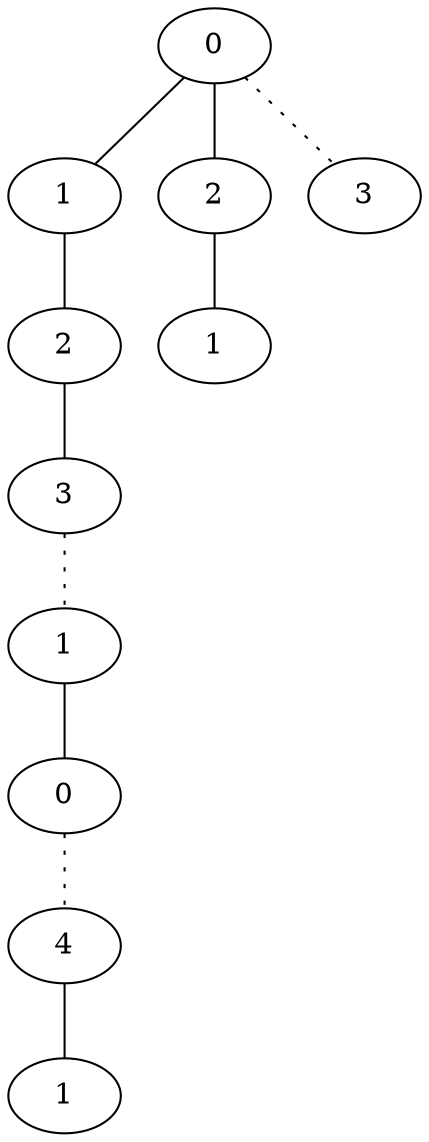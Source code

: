 graph {
a0[label=0];
a1[label=1];
a2[label=2];
a3[label=3];
a4[label=1];
a5[label=0];
a6[label=4];
a7[label=1];
a8[label=2];
a9[label=1];
a10[label=3];
a0 -- a1;
a0 -- a8;
a0 -- a10 [style=dotted];
a1 -- a2;
a2 -- a3;
a3 -- a4 [style=dotted];
a4 -- a5;
a5 -- a6 [style=dotted];
a6 -- a7;
a8 -- a9;
}
